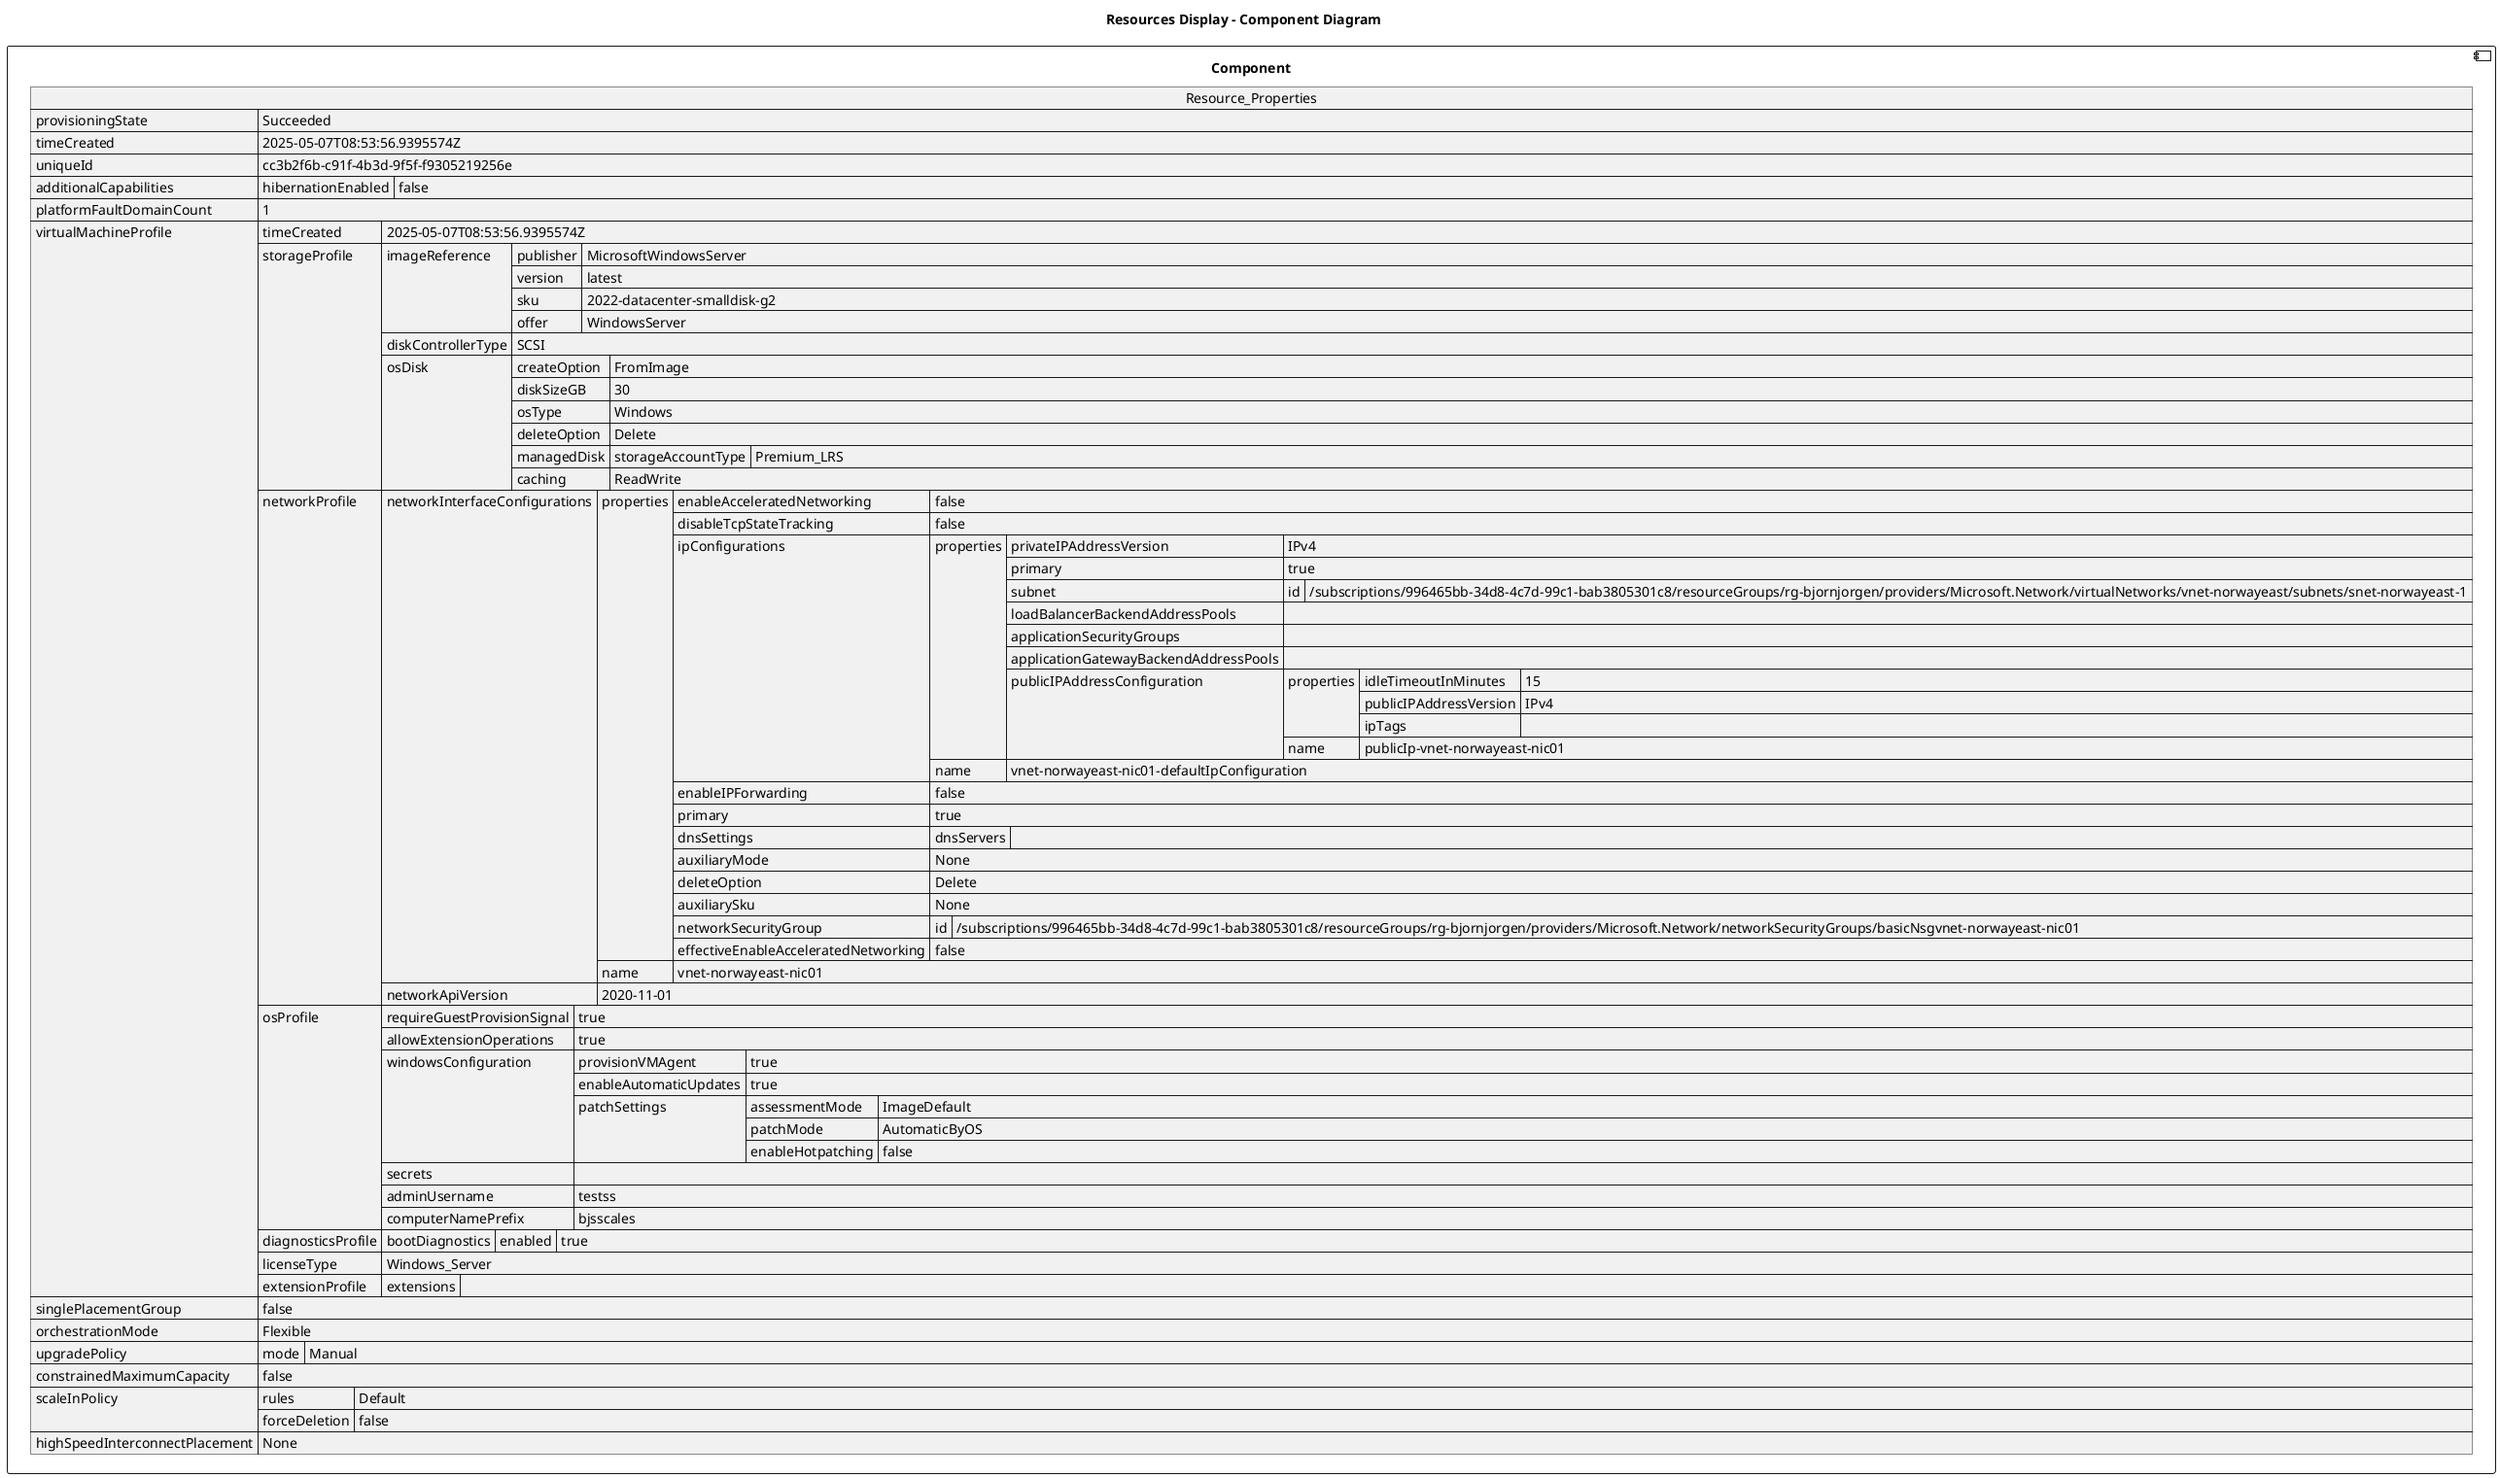 @startuml

title Resources Display - Component Diagram

component Component {

json  Resource_Properties {
  "provisioningState": "Succeeded",
  "timeCreated": "2025-05-07T08:53:56.9395574Z",
  "uniqueId": "cc3b2f6b-c91f-4b3d-9f5f-f9305219256e",
  "additionalCapabilities": {
    "hibernationEnabled": false
  },
  "platformFaultDomainCount": 1,
  "virtualMachineProfile": {
    "timeCreated": "2025-05-07T08:53:56.9395574Z",
    "storageProfile": {
      "imageReference": {
        "publisher": "MicrosoftWindowsServer",
        "version": "latest",
        "sku": "2022-datacenter-smalldisk-g2",
        "offer": "WindowsServer"
      },
      "diskControllerType": "SCSI",
      "osDisk": {
        "createOption": "FromImage",
        "diskSizeGB": 30,
        "osType": "Windows",
        "deleteOption": "Delete",
        "managedDisk": {
          "storageAccountType": "Premium_LRS"
        },
        "caching": "ReadWrite"
      }
    },
    "networkProfile": {
      "networkInterfaceConfigurations": [
        {
          "properties": {
            "enableAcceleratedNetworking": false,
            "disableTcpStateTracking": false,
            "ipConfigurations": [
              {
                "properties": {
                  "privateIPAddressVersion": "IPv4",
                  "primary": true,
                  "subnet": {
                    "id": "/subscriptions/996465bb-34d8-4c7d-99c1-bab3805301c8/resourceGroups/rg-bjornjorgen/providers/Microsoft.Network/virtualNetworks/vnet-norwayeast/subnets/snet-norwayeast-1"
                  },
                  "loadBalancerBackendAddressPools": [],
                  "applicationSecurityGroups": [],
                  "applicationGatewayBackendAddressPools": [],
                  "publicIPAddressConfiguration": {
                    "properties": {
                      "idleTimeoutInMinutes": 15,
                      "publicIPAddressVersion": "IPv4",
                      "ipTags": []
                    },
                    "name": "publicIp-vnet-norwayeast-nic01"
                  }
                },
                "name": "vnet-norwayeast-nic01-defaultIpConfiguration"
              }
            ],
            "enableIPForwarding": false,
            "primary": true,
            "dnsSettings": {
              "dnsServers": []
            },
            "auxiliaryMode": "None",
            "deleteOption": "Delete",
            "auxiliarySku": "None",
            "networkSecurityGroup": {
              "id": "/subscriptions/996465bb-34d8-4c7d-99c1-bab3805301c8/resourceGroups/rg-bjornjorgen/providers/Microsoft.Network/networkSecurityGroups/basicNsgvnet-norwayeast-nic01"
            },
            "effectiveEnableAcceleratedNetworking": false
          },
          "name": "vnet-norwayeast-nic01"
        }
      ],
      "networkApiVersion": "2020-11-01"
    },
    "osProfile": {
      "requireGuestProvisionSignal": true,
      "allowExtensionOperations": true,
      "windowsConfiguration": {
        "provisionVMAgent": true,
        "enableAutomaticUpdates": true,
        "patchSettings": {
          "assessmentMode": "ImageDefault",
          "patchMode": "AutomaticByOS",
          "enableHotpatching": false
        }
      },
      "secrets": [],
      "adminUsername": "testss",
      "computerNamePrefix": "bjsscales"
    },
    "diagnosticsProfile": {
      "bootDiagnostics": {
        "enabled": true
      }
    },
    "licenseType": "Windows_Server",
    "extensionProfile": {
      "extensions": []
    }
  },
  "singlePlacementGroup": false,
  "orchestrationMode": "Flexible",
  "upgradePolicy": {
    "mode": "Manual"
  },
  "constrainedMaximumCapacity": false,
  "scaleInPolicy": {
    "rules": [
      "Default"
    ],
    "forceDeletion": false
  },
  "highSpeedInterconnectPlacement": "None"
}
}
@enduml
